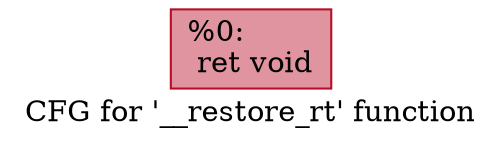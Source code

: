 digraph "CFG for '__restore_rt' function" {
	label="CFG for '__restore_rt' function";

	Node0x2452620 [shape=record,color="#b70d28ff", style=filled, fillcolor="#b70d2870",label="{%0:\l  ret void\l}"];
}

